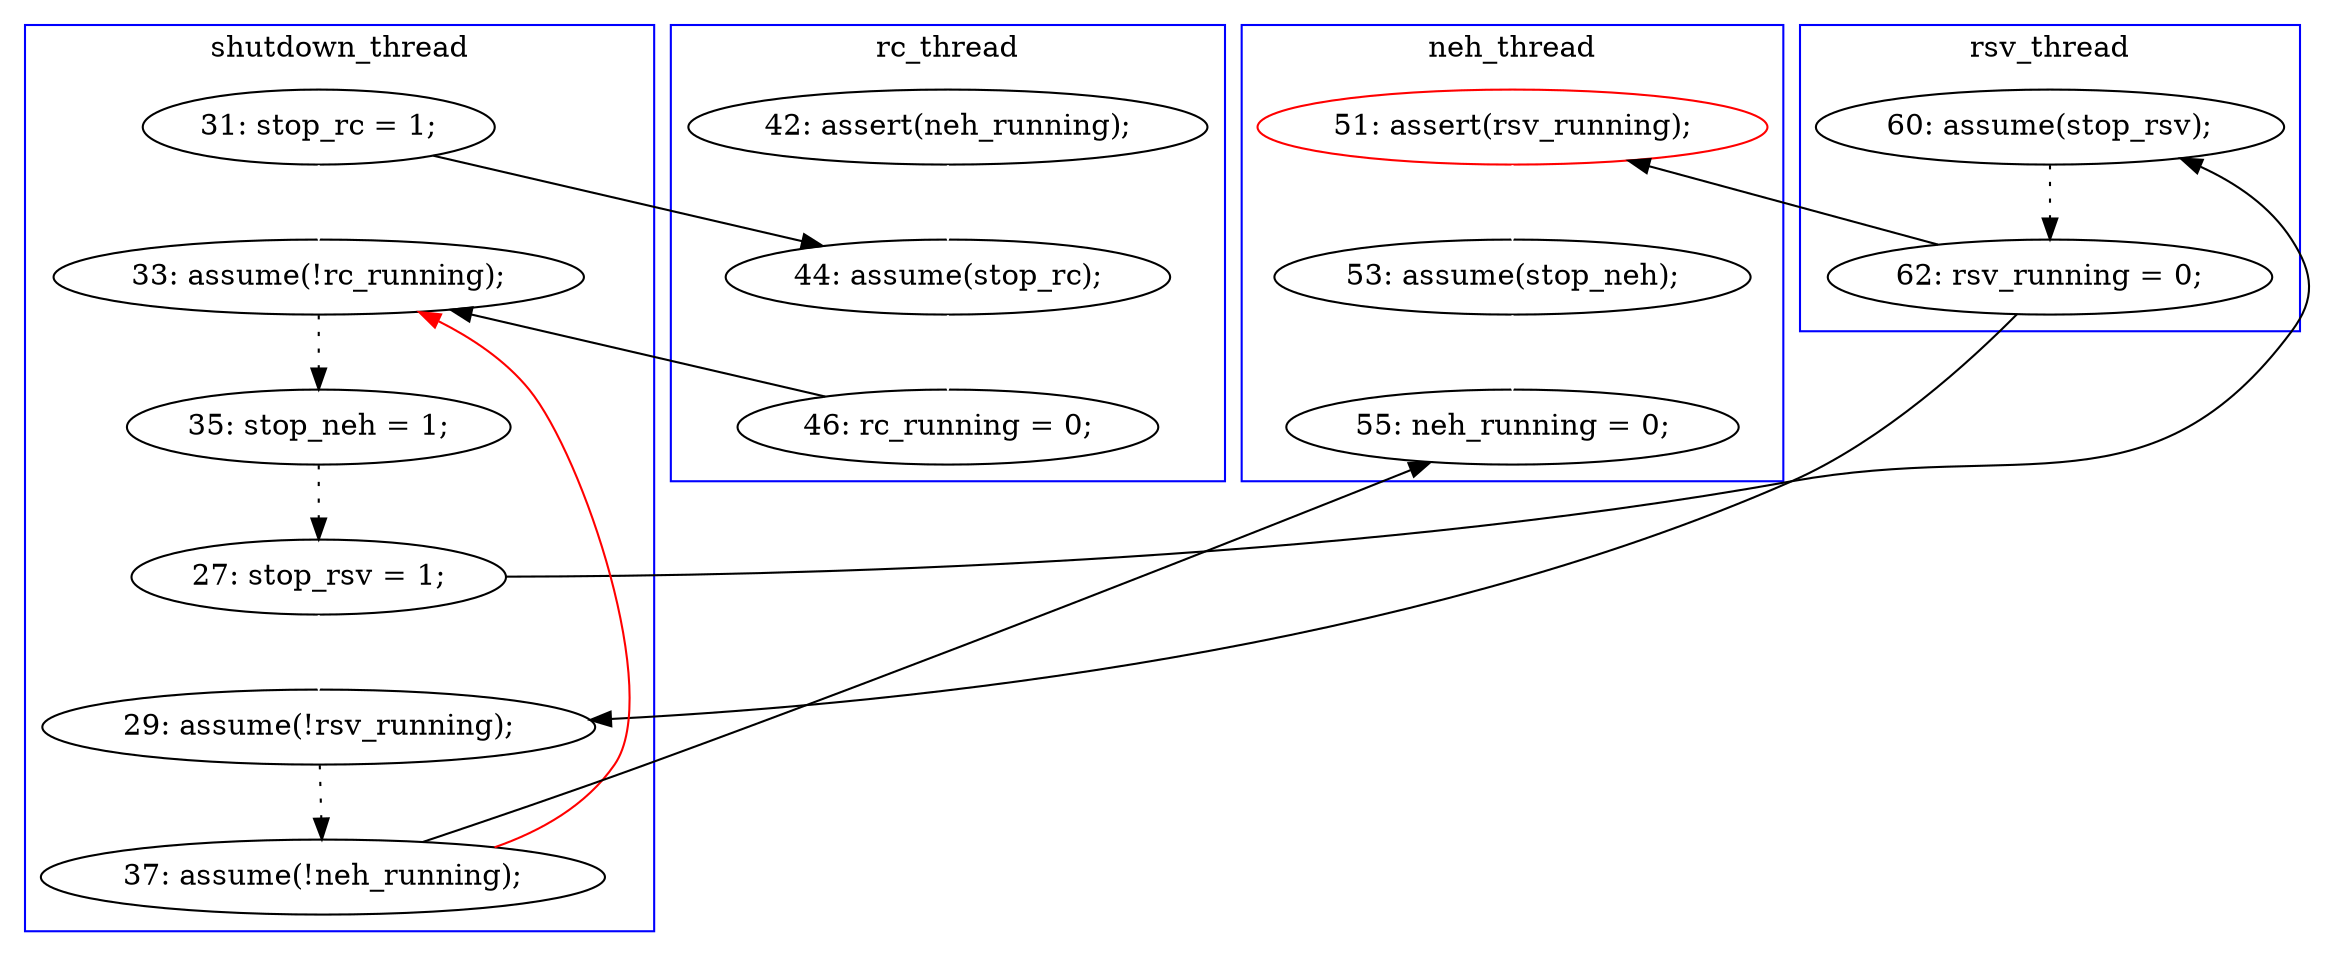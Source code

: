 digraph Counterexample {
	14 -> 18 [color = white, style = solid]
	18 -> 20 [color = black, style = dotted]
	14 -> 15 [color = black, style = solid, constraint = false]
	24 -> 30 [color = black, style = solid, constraint = false]
	33 -> 37 [color = white, style = solid]
	17 -> 18 [color = black, style = solid, constraint = false]
	21 -> 25 [color = white, style = solid]
	21 -> 23 [color = black, style = solid, constraint = false]
	30 -> 33 [color = white, style = solid]
	23 -> 24 [color = black, style = dotted]
	15 -> 17 [color = white, style = solid]
	12 -> 15 [color = white, style = solid]
	24 -> 25 [color = black, style = solid, constraint = false]
	31 -> 37 [color = black, style = solid, constraint = false]
	31 -> 18 [color = red, style = solid, constraint = false]
	20 -> 21 [color = black, style = dotted]
	25 -> 31 [color = black, style = dotted]
	subgraph cluster4 {
		label = rsv_thread
		color = blue
		23  [label = "60: assume(stop_rsv);"]
		24  [label = "62: rsv_running = 0;"]
	}
	subgraph cluster2 {
		label = rc_thread
		color = blue
		15  [label = "44: assume(stop_rc);"]
		17  [label = "46: rc_running = 0;"]
		12  [label = "42: assert(neh_running);"]
	}
	subgraph cluster3 {
		label = neh_thread
		color = blue
		30  [label = "51: assert(rsv_running);", color = red]
		37  [label = "55: neh_running = 0;"]
		33  [label = "53: assume(stop_neh);"]
	}
	subgraph cluster1 {
		label = shutdown_thread
		color = blue
		21  [label = "27: stop_rsv = 1;"]
		31  [label = "37: assume(!neh_running);"]
		20  [label = "35: stop_neh = 1;"]
		14  [label = "31: stop_rc = 1;"]
		18  [label = "33: assume(!rc_running);"]
		25  [label = "29: assume(!rsv_running);"]
	}
}